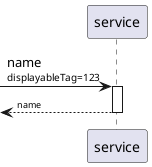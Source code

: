 @startuml
skinparam maxmessagesize 500
skinparam responseMessageBelowArrow true
[-> service: name\n<size:10>displayableTag=123</size>
activate service
return <size:9>name</size>
@enduml
